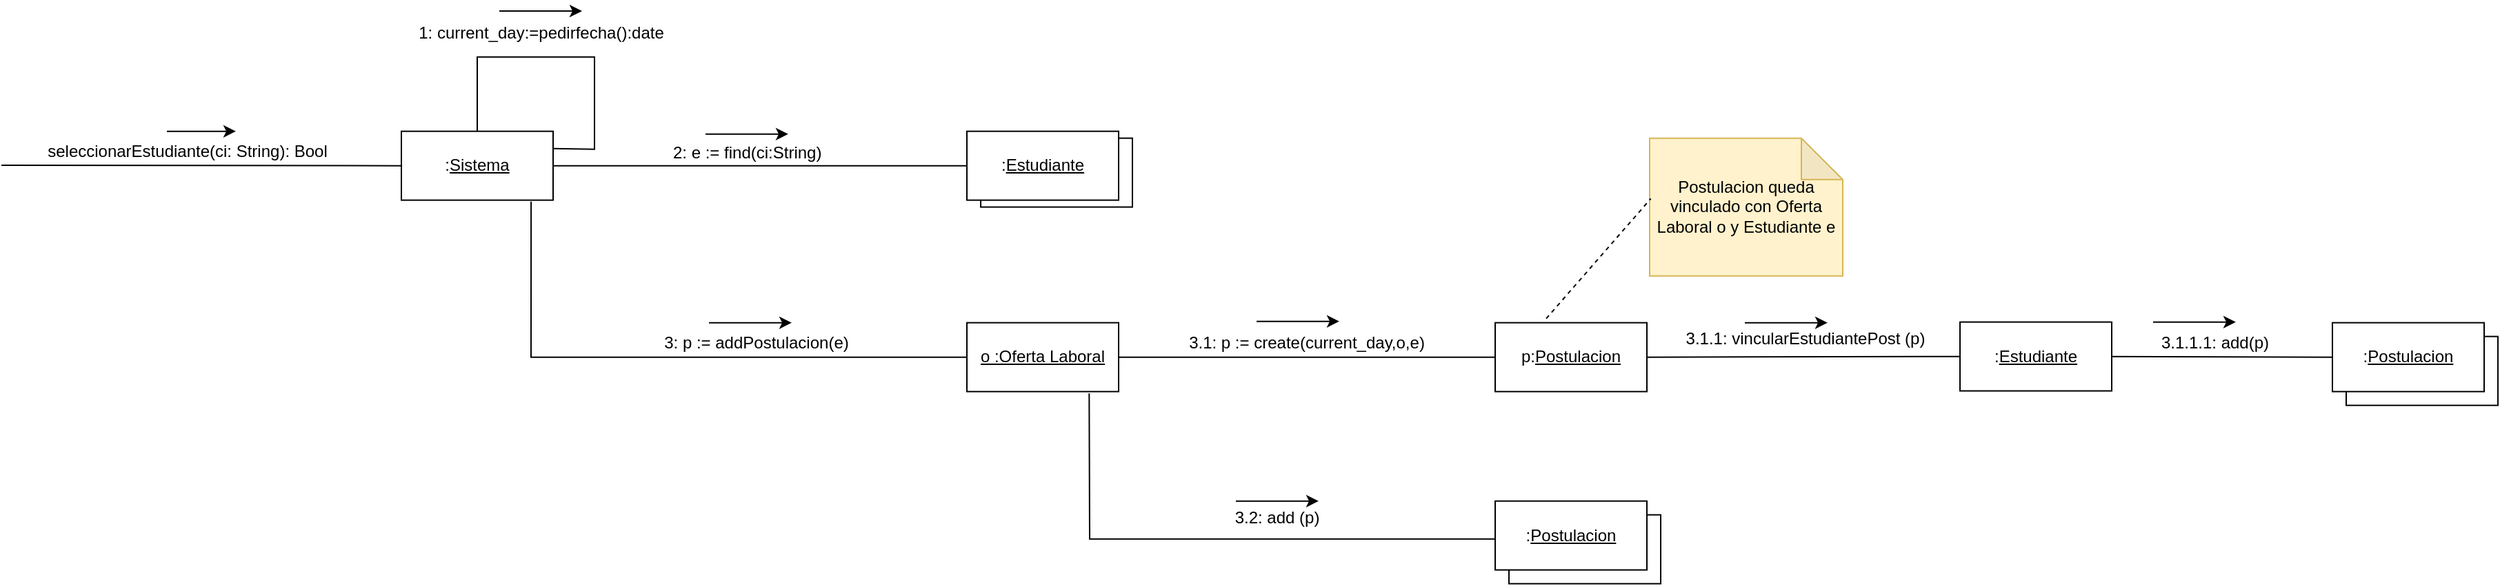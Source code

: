 <mxfile version="21.3.8" type="google">
  <diagram name="Página-1" id="w1-ZeHcyod7HKhDwgY3m">
    <mxGraphModel grid="1" page="1" gridSize="10" guides="1" tooltips="1" connect="1" arrows="1" fold="1" pageScale="1" pageWidth="827" pageHeight="1169" math="0" shadow="0">
      <root>
        <mxCell id="0" />
        <mxCell id="1" parent="0" />
        <mxCell id="NCgzzDCQI_mCegFDFB2M-1" value="" style="rounded=0;whiteSpace=wrap;html=1;" vertex="1" parent="1">
          <mxGeometry x="7833" y="305.83" width="110" height="50" as="geometry" />
        </mxCell>
        <mxCell id="NCgzzDCQI_mCegFDFB2M-2" value=":&lt;u&gt;Sistema&lt;/u&gt;" style="rounded=0;whiteSpace=wrap;html=1;" vertex="1" parent="1">
          <mxGeometry x="7030" y="27.33" width="110" height="50" as="geometry" />
        </mxCell>
        <mxCell id="NCgzzDCQI_mCegFDFB2M-3" value="seleccionarEstudiante(ci: String): Bool" style="text;html=1;strokeColor=none;fillColor=none;align=center;verticalAlign=middle;whiteSpace=wrap;rounded=0;" vertex="1" parent="1">
          <mxGeometry x="6750" y="27.33" width="250" height="30" as="geometry" />
        </mxCell>
        <mxCell id="NCgzzDCQI_mCegFDFB2M-4" value="" style="endArrow=classic;html=1;rounded=0;" edge="1" parent="1">
          <mxGeometry width="50" height="50" relative="1" as="geometry">
            <mxPoint x="6860" y="27.33" as="sourcePoint" />
            <mxPoint x="6910" y="27.33" as="targetPoint" />
          </mxGeometry>
        </mxCell>
        <mxCell id="NCgzzDCQI_mCegFDFB2M-5" value="2: e := find(ci:String)" style="text;whiteSpace=wrap;html=1;" vertex="1" parent="1">
          <mxGeometry x="7224.5" y="29.33" width="250" height="40" as="geometry" />
        </mxCell>
        <mxCell id="NCgzzDCQI_mCegFDFB2M-6" value="" style="rounded=0;whiteSpace=wrap;html=1;" vertex="1" parent="1">
          <mxGeometry x="7450" y="32.33" width="110" height="50" as="geometry" />
        </mxCell>
        <mxCell id="NCgzzDCQI_mCegFDFB2M-7" value="" style="endArrow=none;html=1;rounded=0;exitX=1;exitY=0.5;exitDx=0;exitDy=0;entryX=0;entryY=0.5;entryDx=0;entryDy=0;" edge="1" parent="1" source="NCgzzDCQI_mCegFDFB2M-2">
          <mxGeometry width="50" height="50" relative="1" as="geometry">
            <mxPoint x="7360" y="67.33" as="sourcePoint" />
            <mxPoint x="7440" y="52.33" as="targetPoint" />
          </mxGeometry>
        </mxCell>
        <mxCell id="NCgzzDCQI_mCegFDFB2M-8" value=":&lt;u&gt;Estudiante&lt;/u&gt;" style="rounded=0;whiteSpace=wrap;html=1;" vertex="1" parent="1">
          <mxGeometry x="7440" y="27.33" width="110" height="50" as="geometry" />
        </mxCell>
        <mxCell id="NCgzzDCQI_mCegFDFB2M-9" value="p:&lt;u&gt;Postulacion&lt;/u&gt;" style="rounded=0;whiteSpace=wrap;html=1;" vertex="1" parent="1">
          <mxGeometry x="7823" y="166.33" width="110" height="50" as="geometry" />
        </mxCell>
        <mxCell id="NCgzzDCQI_mCegFDFB2M-10" value="3.1: p := create(current_day,o,e)" style="text;html=1;strokeColor=none;fillColor=none;align=center;verticalAlign=middle;whiteSpace=wrap;rounded=0;" vertex="1" parent="1">
          <mxGeometry x="7593" y="166.33" width="187" height="30" as="geometry" />
        </mxCell>
        <mxCell id="NCgzzDCQI_mCegFDFB2M-11" value="" style="endArrow=none;html=1;rounded=0;entryX=0.855;entryY=1.02;entryDx=0;entryDy=0;entryPerimeter=0;exitX=0;exitY=0.5;exitDx=0;exitDy=0;" edge="1" parent="1" source="NCgzzDCQI_mCegFDFB2M-14" target="NCgzzDCQI_mCegFDFB2M-2">
          <mxGeometry width="50" height="50" relative="1" as="geometry">
            <mxPoint x="7163" y="191.33" as="sourcePoint" />
            <mxPoint x="7373" y="86.33" as="targetPoint" />
            <Array as="points">
              <mxPoint x="7124" y="191.33" />
            </Array>
          </mxGeometry>
        </mxCell>
        <mxCell id="NCgzzDCQI_mCegFDFB2M-12" value="" style="endArrow=classic;html=1;rounded=0;" edge="1" parent="1">
          <mxGeometry width="50" height="50" relative="1" as="geometry">
            <mxPoint x="7650" y="165.33" as="sourcePoint" />
            <mxPoint x="7710" y="165.33" as="targetPoint" />
          </mxGeometry>
        </mxCell>
        <mxCell id="NCgzzDCQI_mCegFDFB2M-13" value="" style="endArrow=classic;html=1;rounded=0;" edge="1" parent="1">
          <mxGeometry width="50" height="50" relative="1" as="geometry">
            <mxPoint x="7250.5" y="29.33" as="sourcePoint" />
            <mxPoint x="7310.5" y="29.33" as="targetPoint" />
          </mxGeometry>
        </mxCell>
        <mxCell id="NCgzzDCQI_mCegFDFB2M-14" value="&lt;u&gt;o :Oferta Laboral&lt;/u&gt;" style="rounded=0;whiteSpace=wrap;html=1;" vertex="1" parent="1">
          <mxGeometry x="7440" y="166.33" width="110" height="50" as="geometry" />
        </mxCell>
        <mxCell id="NCgzzDCQI_mCegFDFB2M-15" value="" style="endArrow=none;html=1;rounded=0;entryX=0;entryY=0.5;entryDx=0;entryDy=0;exitX=1;exitY=0.5;exitDx=0;exitDy=0;" edge="1" parent="1" source="NCgzzDCQI_mCegFDFB2M-14" target="NCgzzDCQI_mCegFDFB2M-9">
          <mxGeometry width="50" height="50" relative="1" as="geometry">
            <mxPoint x="7423" y="276.33" as="sourcePoint" />
            <mxPoint x="7473" y="226.33" as="targetPoint" />
          </mxGeometry>
        </mxCell>
        <mxCell id="NCgzzDCQI_mCegFDFB2M-16" value="3.2: add (p)" style="text;html=1;strokeColor=none;fillColor=none;align=center;verticalAlign=middle;whiteSpace=wrap;rounded=0;" vertex="1" parent="1">
          <mxGeometry x="7560" y="293.33" width="210" height="30" as="geometry" />
        </mxCell>
        <mxCell id="NCgzzDCQI_mCegFDFB2M-17" value="" style="endArrow=classic;html=1;rounded=0;" edge="1" parent="1">
          <mxGeometry width="50" height="50" relative="1" as="geometry">
            <mxPoint x="7635" y="295.83" as="sourcePoint" />
            <mxPoint x="7695" y="295.83" as="targetPoint" />
          </mxGeometry>
        </mxCell>
        <mxCell id="NCgzzDCQI_mCegFDFB2M-18" value="3: p := addPostulacion(e)" style="text;html=1;strokeColor=none;fillColor=none;align=center;verticalAlign=middle;whiteSpace=wrap;rounded=0;" vertex="1" parent="1">
          <mxGeometry x="7173" y="166.33" width="228.5" height="30" as="geometry" />
        </mxCell>
        <mxCell id="NCgzzDCQI_mCegFDFB2M-19" value="" style="endArrow=classic;html=1;rounded=0;" edge="1" parent="1">
          <mxGeometry width="50" height="50" relative="1" as="geometry">
            <mxPoint x="7253" y="166.33" as="sourcePoint" />
            <mxPoint x="7313" y="166.33" as="targetPoint" />
          </mxGeometry>
        </mxCell>
        <mxCell id="NCgzzDCQI_mCegFDFB2M-20" value="" style="endArrow=none;html=1;entryX=0.806;entryY=1.027;entryDx=0;entryDy=0;entryPerimeter=0;rounded=0;" edge="1" parent="1" target="NCgzzDCQI_mCegFDFB2M-14">
          <mxGeometry width="50" height="50" relative="1" as="geometry">
            <mxPoint x="7830" y="323.33" as="sourcePoint" />
            <mxPoint x="7490" y="243.33" as="targetPoint" />
            <Array as="points">
              <mxPoint x="7529" y="323.33" />
            </Array>
          </mxGeometry>
        </mxCell>
        <mxCell id="NCgzzDCQI_mCegFDFB2M-21" value=":&lt;u&gt;Postulacion&lt;/u&gt;" style="rounded=0;whiteSpace=wrap;html=1;" vertex="1" parent="1">
          <mxGeometry x="7823" y="295.83" width="110" height="50" as="geometry" />
        </mxCell>
        <mxCell id="NCgzzDCQI_mCegFDFB2M-22" value="3.1.1: vincularEstudiantePost (p)" style="text;html=1;strokeColor=none;fillColor=none;align=center;verticalAlign=middle;whiteSpace=wrap;rounded=0;" vertex="1" parent="1">
          <mxGeometry x="7943" y="163.33" width="210" height="30" as="geometry" />
        </mxCell>
        <mxCell id="NCgzzDCQI_mCegFDFB2M-23" value="" style="endArrow=none;html=1;entryX=1;entryY=0.5;entryDx=0;entryDy=0;exitX=0;exitY=0.5;exitDx=0;exitDy=0;" edge="1" parent="1" source="NCgzzDCQI_mCegFDFB2M-25">
          <mxGeometry width="50" height="50" relative="1" as="geometry">
            <mxPoint x="8410" y="191.33" as="sourcePoint" />
            <mxPoint x="8263" y="190.83" as="targetPoint" />
          </mxGeometry>
        </mxCell>
        <mxCell id="NCgzzDCQI_mCegFDFB2M-24" value="" style="rounded=0;whiteSpace=wrap;html=1;" vertex="1" parent="1">
          <mxGeometry x="8440" y="176.33" width="110" height="50" as="geometry" />
        </mxCell>
        <mxCell id="NCgzzDCQI_mCegFDFB2M-25" value=":&lt;u&gt;Postulacion&lt;/u&gt;" style="rounded=0;whiteSpace=wrap;html=1;" vertex="1" parent="1">
          <mxGeometry x="8430" y="166.33" width="110" height="50" as="geometry" />
        </mxCell>
        <mxCell id="NCgzzDCQI_mCegFDFB2M-26" value="3.1.1.1: add(p)" style="text;html=1;strokeColor=none;fillColor=none;align=center;verticalAlign=middle;whiteSpace=wrap;rounded=0;" vertex="1" parent="1">
          <mxGeometry x="8240" y="166.33" width="210" height="30" as="geometry" />
        </mxCell>
        <mxCell id="NCgzzDCQI_mCegFDFB2M-27" value="Postulacion queda vinculado con Oferta Laboral o y Estudiante e" style="shape=note;whiteSpace=wrap;html=1;backgroundOutline=1;darkOpacity=0.05;fillColor=#fff2cc;strokeColor=#d6b656;" vertex="1" parent="1">
          <mxGeometry x="7935" y="32.33" width="140" height="100" as="geometry" />
        </mxCell>
        <mxCell id="NCgzzDCQI_mCegFDFB2M-28" value="" style="endArrow=none;html=1;entryX=0.006;entryY=0.439;entryDx=0;entryDy=0;entryPerimeter=0;dashed=1;" edge="1" parent="1" target="NCgzzDCQI_mCegFDFB2M-27">
          <mxGeometry width="50" height="50" relative="1" as="geometry">
            <mxPoint x="7860" y="163.33" as="sourcePoint" />
            <mxPoint x="7850" y="253.33" as="targetPoint" />
          </mxGeometry>
        </mxCell>
        <mxCell id="NCgzzDCQI_mCegFDFB2M-29" value=":&lt;u&gt;Estudiante&lt;/u&gt;" style="rounded=0;whiteSpace=wrap;html=1;" vertex="1" parent="1">
          <mxGeometry x="8160" y="165.83" width="110" height="50" as="geometry" />
        </mxCell>
        <mxCell id="NCgzzDCQI_mCegFDFB2M-30" value="" style="endArrow=none;html=1;entryX=1;entryY=0.5;entryDx=0;entryDy=0;exitX=0;exitY=0.5;exitDx=0;exitDy=0;" edge="1" parent="1" source="NCgzzDCQI_mCegFDFB2M-29" target="NCgzzDCQI_mCegFDFB2M-9">
          <mxGeometry width="50" height="50" relative="1" as="geometry">
            <mxPoint x="7800" y="303.33" as="sourcePoint" />
            <mxPoint x="7850" y="253.33" as="targetPoint" />
          </mxGeometry>
        </mxCell>
        <mxCell id="NCgzzDCQI_mCegFDFB2M-31" value="" style="endArrow=classic;html=1;rounded=0;" edge="1" parent="1">
          <mxGeometry width="50" height="50" relative="1" as="geometry">
            <mxPoint x="8300" y="165.83" as="sourcePoint" />
            <mxPoint x="8360" y="165.83" as="targetPoint" />
          </mxGeometry>
        </mxCell>
        <mxCell id="NCgzzDCQI_mCegFDFB2M-32" value="" style="endArrow=classic;html=1;rounded=0;" edge="1" parent="1">
          <mxGeometry width="50" height="50" relative="1" as="geometry">
            <mxPoint x="8004" y="166.33" as="sourcePoint" />
            <mxPoint x="8064" y="166.33" as="targetPoint" />
          </mxGeometry>
        </mxCell>
        <mxCell id="NCgzzDCQI_mCegFDFB2M-33" value="" style="endArrow=none;html=1;exitX=0.5;exitY=0;exitDx=0;exitDy=0;entryX=1;entryY=0.25;entryDx=0;entryDy=0;rounded=0;" edge="1" parent="1" source="NCgzzDCQI_mCegFDFB2M-2" target="NCgzzDCQI_mCegFDFB2M-2">
          <mxGeometry width="50" height="50" relative="1" as="geometry">
            <mxPoint x="7085" y="27.33" as="sourcePoint" />
            <mxPoint x="7170" y="-26.67" as="targetPoint" />
            <Array as="points">
              <mxPoint x="7085" y="-26.67" />
              <mxPoint x="7170" y="-26.67" />
              <mxPoint x="7170" y="40.33" />
            </Array>
          </mxGeometry>
        </mxCell>
        <mxCell id="NCgzzDCQI_mCegFDFB2M-34" value="1: current_day:=pedirfecha():date" style="text;html=1;strokeColor=none;fillColor=none;align=center;verticalAlign=middle;whiteSpace=wrap;rounded=0;" vertex="1" parent="1">
          <mxGeometry x="7037.5" y="-59.17" width="187" height="30" as="geometry" />
        </mxCell>
        <mxCell id="NCgzzDCQI_mCegFDFB2M-35" value="" style="endArrow=classic;html=1;rounded=0;" edge="1" parent="1">
          <mxGeometry width="50" height="50" relative="1" as="geometry">
            <mxPoint x="7101" y="-60" as="sourcePoint" />
            <mxPoint x="7161" y="-60" as="targetPoint" />
          </mxGeometry>
        </mxCell>
        <mxCell id="NCgzzDCQI_mCegFDFB2M-36" value="" style="endArrow=none;html=1;rounded=0;entryX=0;entryY=0.5;entryDx=0;entryDy=0;" edge="1" parent="1">
          <mxGeometry width="50" height="50" relative="1" as="geometry">
            <mxPoint x="6740" y="52" as="sourcePoint" />
            <mxPoint x="7030" y="52.33" as="targetPoint" />
          </mxGeometry>
        </mxCell>
      </root>
    </mxGraphModel>
  </diagram>
</mxfile>
